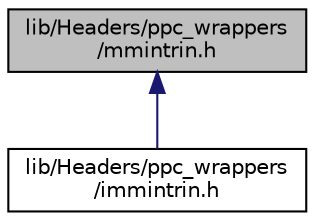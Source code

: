 digraph "lib/Headers/ppc_wrappers/mmintrin.h"
{
 // LATEX_PDF_SIZE
  bgcolor="transparent";
  edge [fontname="Helvetica",fontsize="10",labelfontname="Helvetica",labelfontsize="10"];
  node [fontname="Helvetica",fontsize="10",shape=record];
  Node1 [label="lib/Headers/ppc_wrappers\l/mmintrin.h",height=0.2,width=0.4,color="black", fillcolor="grey75", style="filled", fontcolor="black",tooltip=" "];
  Node1 -> Node2 [dir="back",color="midnightblue",fontsize="10",style="solid",fontname="Helvetica"];
  Node2 [label="lib/Headers/ppc_wrappers\l/immintrin.h",height=0.2,width=0.4,color="black",URL="$ppc__wrappers_2immintrin_8h.html",tooltip=" "];
}
